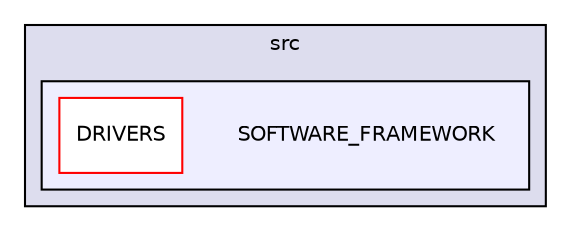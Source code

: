 digraph "C:/Program Files (x86)/Arduino/libraries/WiFi/extras/wifi_dnld/src/SOFTWARE_FRAMEWORK" {
  compound=true
  node [ fontsize="10", fontname="Helvetica"];
  edge [ labelfontsize="10", labelfontname="Helvetica"];
  subgraph clusterdir_ff67275049e6bfdda77da2db0abc2893 {
    graph [ bgcolor="#ddddee", pencolor="black", label="src" fontname="Helvetica", fontsize="10", URL="dir_ff67275049e6bfdda77da2db0abc2893.html"]
  subgraph clusterdir_b60c1e8d3ac795886940e5b8f45f12d3 {
    graph [ bgcolor="#eeeeff", pencolor="black", label="" URL="dir_b60c1e8d3ac795886940e5b8f45f12d3.html"];
    dir_b60c1e8d3ac795886940e5b8f45f12d3 [shape=plaintext label="SOFTWARE_FRAMEWORK"];
    dir_f4176d086d6c673fb4ca198fc8025fcc [shape=box label="DRIVERS" color="red" fillcolor="white" style="filled" URL="dir_f4176d086d6c673fb4ca198fc8025fcc.html"];
  }
  }
}

